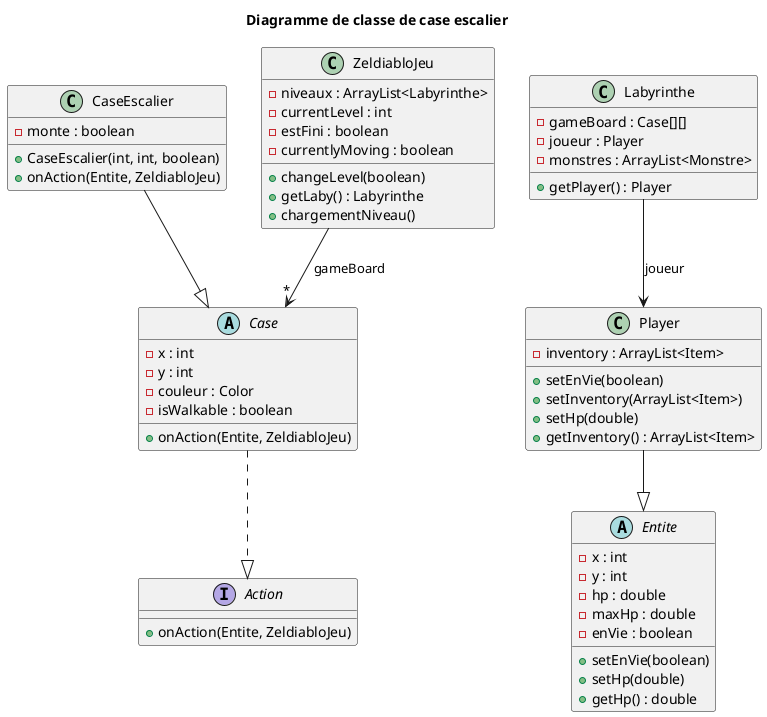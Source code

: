@startuml

title Diagramme de classe de case escalier

interface Action {
  + onAction(Entite, ZeldiabloJeu)
}

abstract Case {
  - x : int
  - y : int
  - couleur : Color
  - isWalkable : boolean
  + onAction(Entite, ZeldiabloJeu)
}

class CaseEscalier {
  - monte : boolean
  + CaseEscalier(int, int, boolean)
  + onAction(Entite, ZeldiabloJeu)
}

class ZeldiabloJeu {
  - niveaux : ArrayList<Labyrinthe>
  - currentLevel : int
  - estFini : boolean
  - currentlyMoving : boolean
  + changeLevel(boolean)
  + getLaby() : Labyrinthe
  + chargementNiveau()
}

class Labyrinthe {
  - gameBoard : Case[][]
  - joueur : Player
  - monstres : ArrayList<Monstre>
  + getPlayer() : Player
}

abstract Entite {
  - x : int
  - y : int
  - hp : double
  - maxHp : double
  - enVie : boolean
  + setEnVie(boolean)
  + setHp(double)
  + getHp() : double
}

class Player {
  - inventory : ArrayList<Item>
  + setEnVie(boolean)
  + setInventory(ArrayList<Item>)
  + setHp(double)
  + getInventory() : ArrayList<Item>
}

ZeldiabloJeu --> "*" Case : gameBoard
Labyrinthe --> Player : joueur
CaseEscalier --|> Case
Case ..|> Action
Player --|> Entite

@enduml